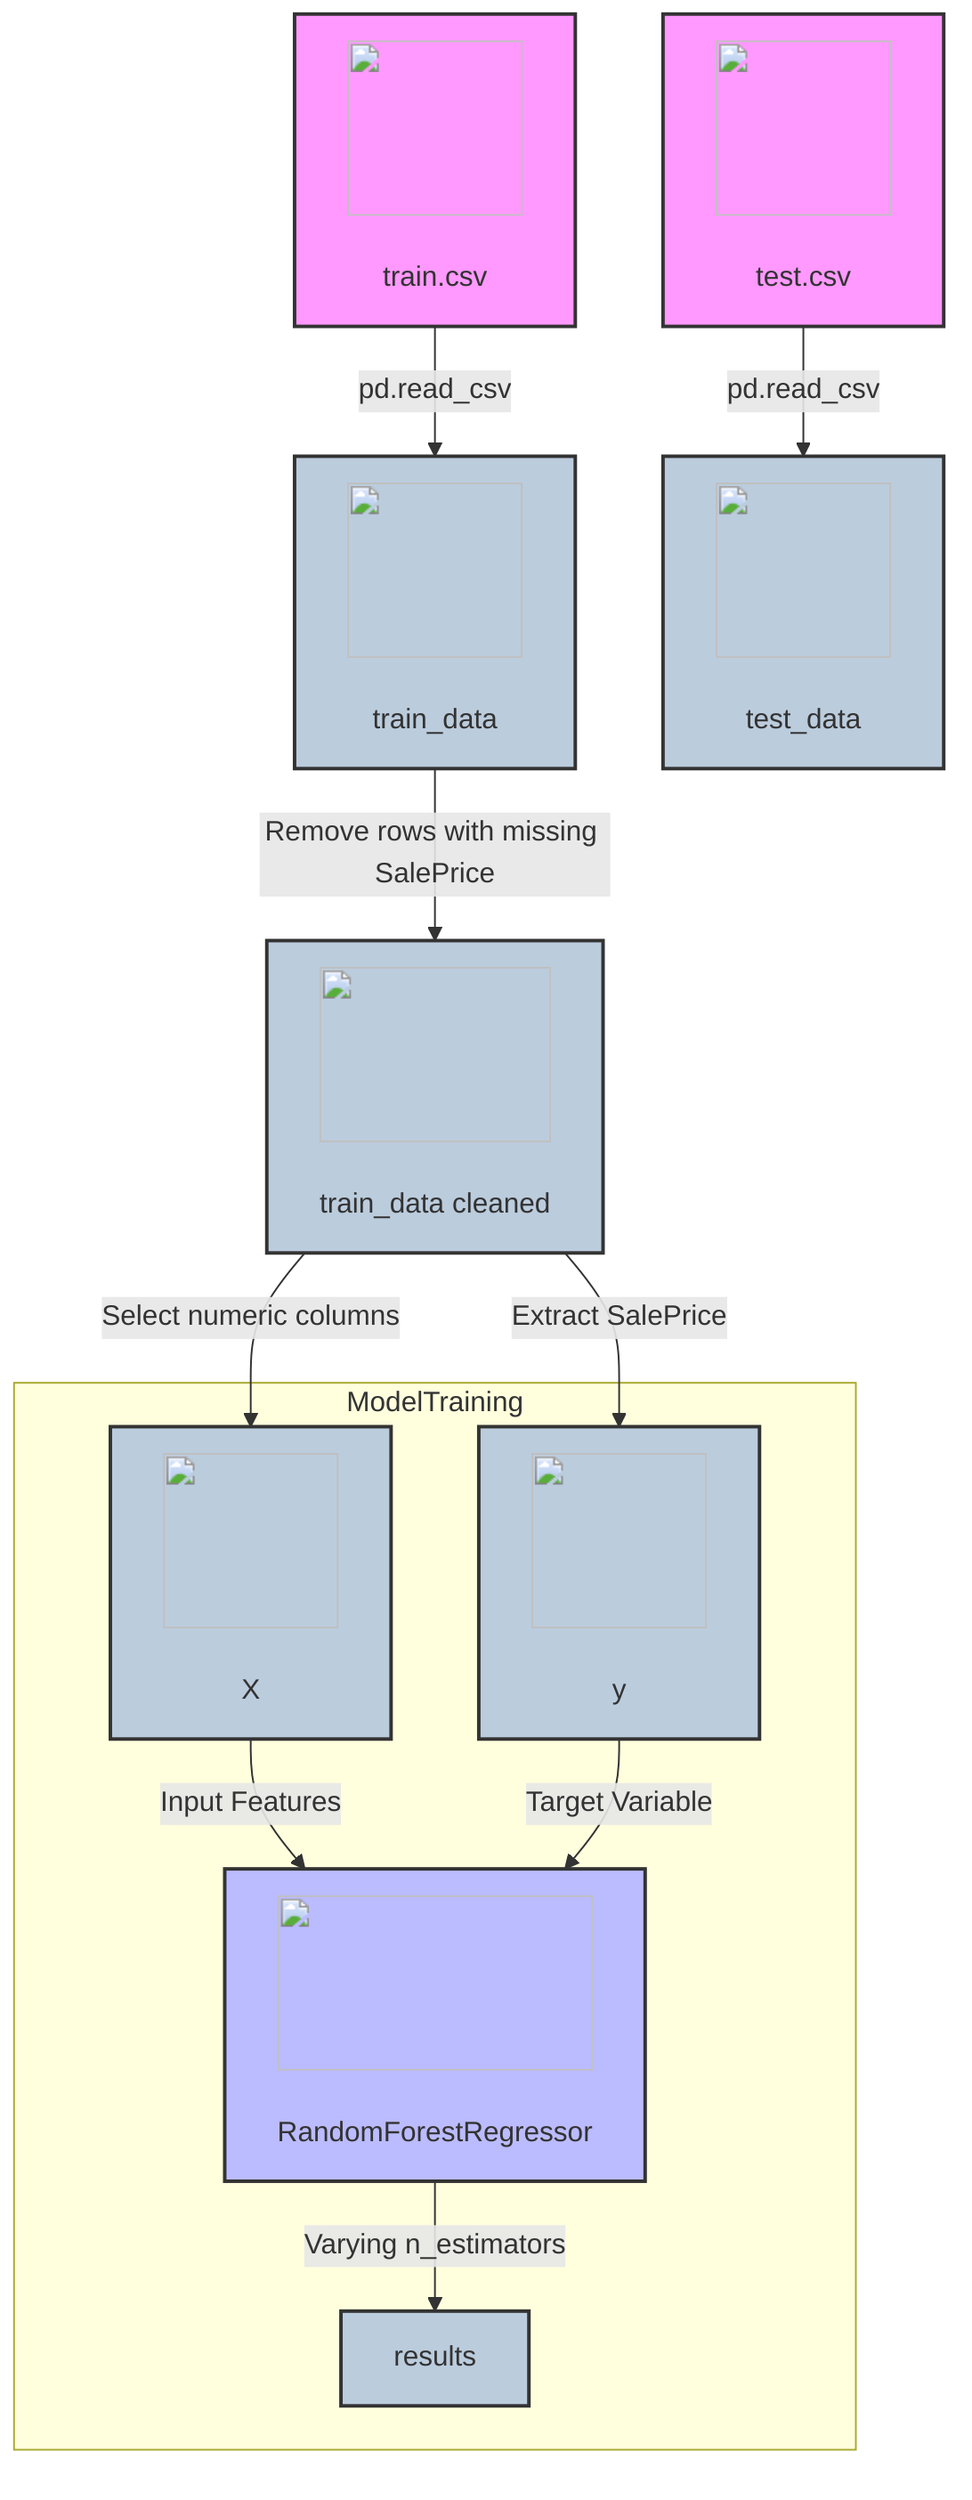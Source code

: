 flowchart TD
    %% Data Sources
    A["<img src='icons/file.svg' width=100 height=100/> <br/> train.csv"]:::source -->|pd.read_csv| B["<img src='icons/table.svg' width=100 height=100/> <br/> train_data"]:::variable
    A2["<img src='icons/file.svg' width=100 height=100/> <br/> test.csv"]:::source -->|pd.read_csv| B2["<img src='icons/table.svg' width=100 height=100/> <br/> test_data"]:::variable

    %% Variables
    B -->|"Remove rows with missing SalePrice"| C["<img src='icons/row_split.svg' width=100 height=100/> <br/> train_data cleaned"]:::variable
    C -->|"Select numeric columns"| D["<img src='icons/column_split.svg' width=100 height=100/> <br/> X"]:::variable
    C -->|"Extract SalePrice"| E["<img src='icons/column_split.svg' width=100 height=100/> <br/> y"]:::variable

    %% Model
    subgraph ModelTraining
        direction TB
        D -->|"Input Features"| F["<img src='icons/brain.svg' width=100 height=100/> <br/> RandomForestRegressor"]:::model
        E -->|"Target Variable"| F
        F -->|"Varying n_estimators"| G["results"]:::variable
    end

    %% Styles
    classDef source fill:#f9f,stroke:#333,stroke-width:2px;
    classDef variable fill:#bcd,stroke:#333,stroke-width:2px;
    classDef model fill:#bbf,stroke:#333,stroke-width:2px;